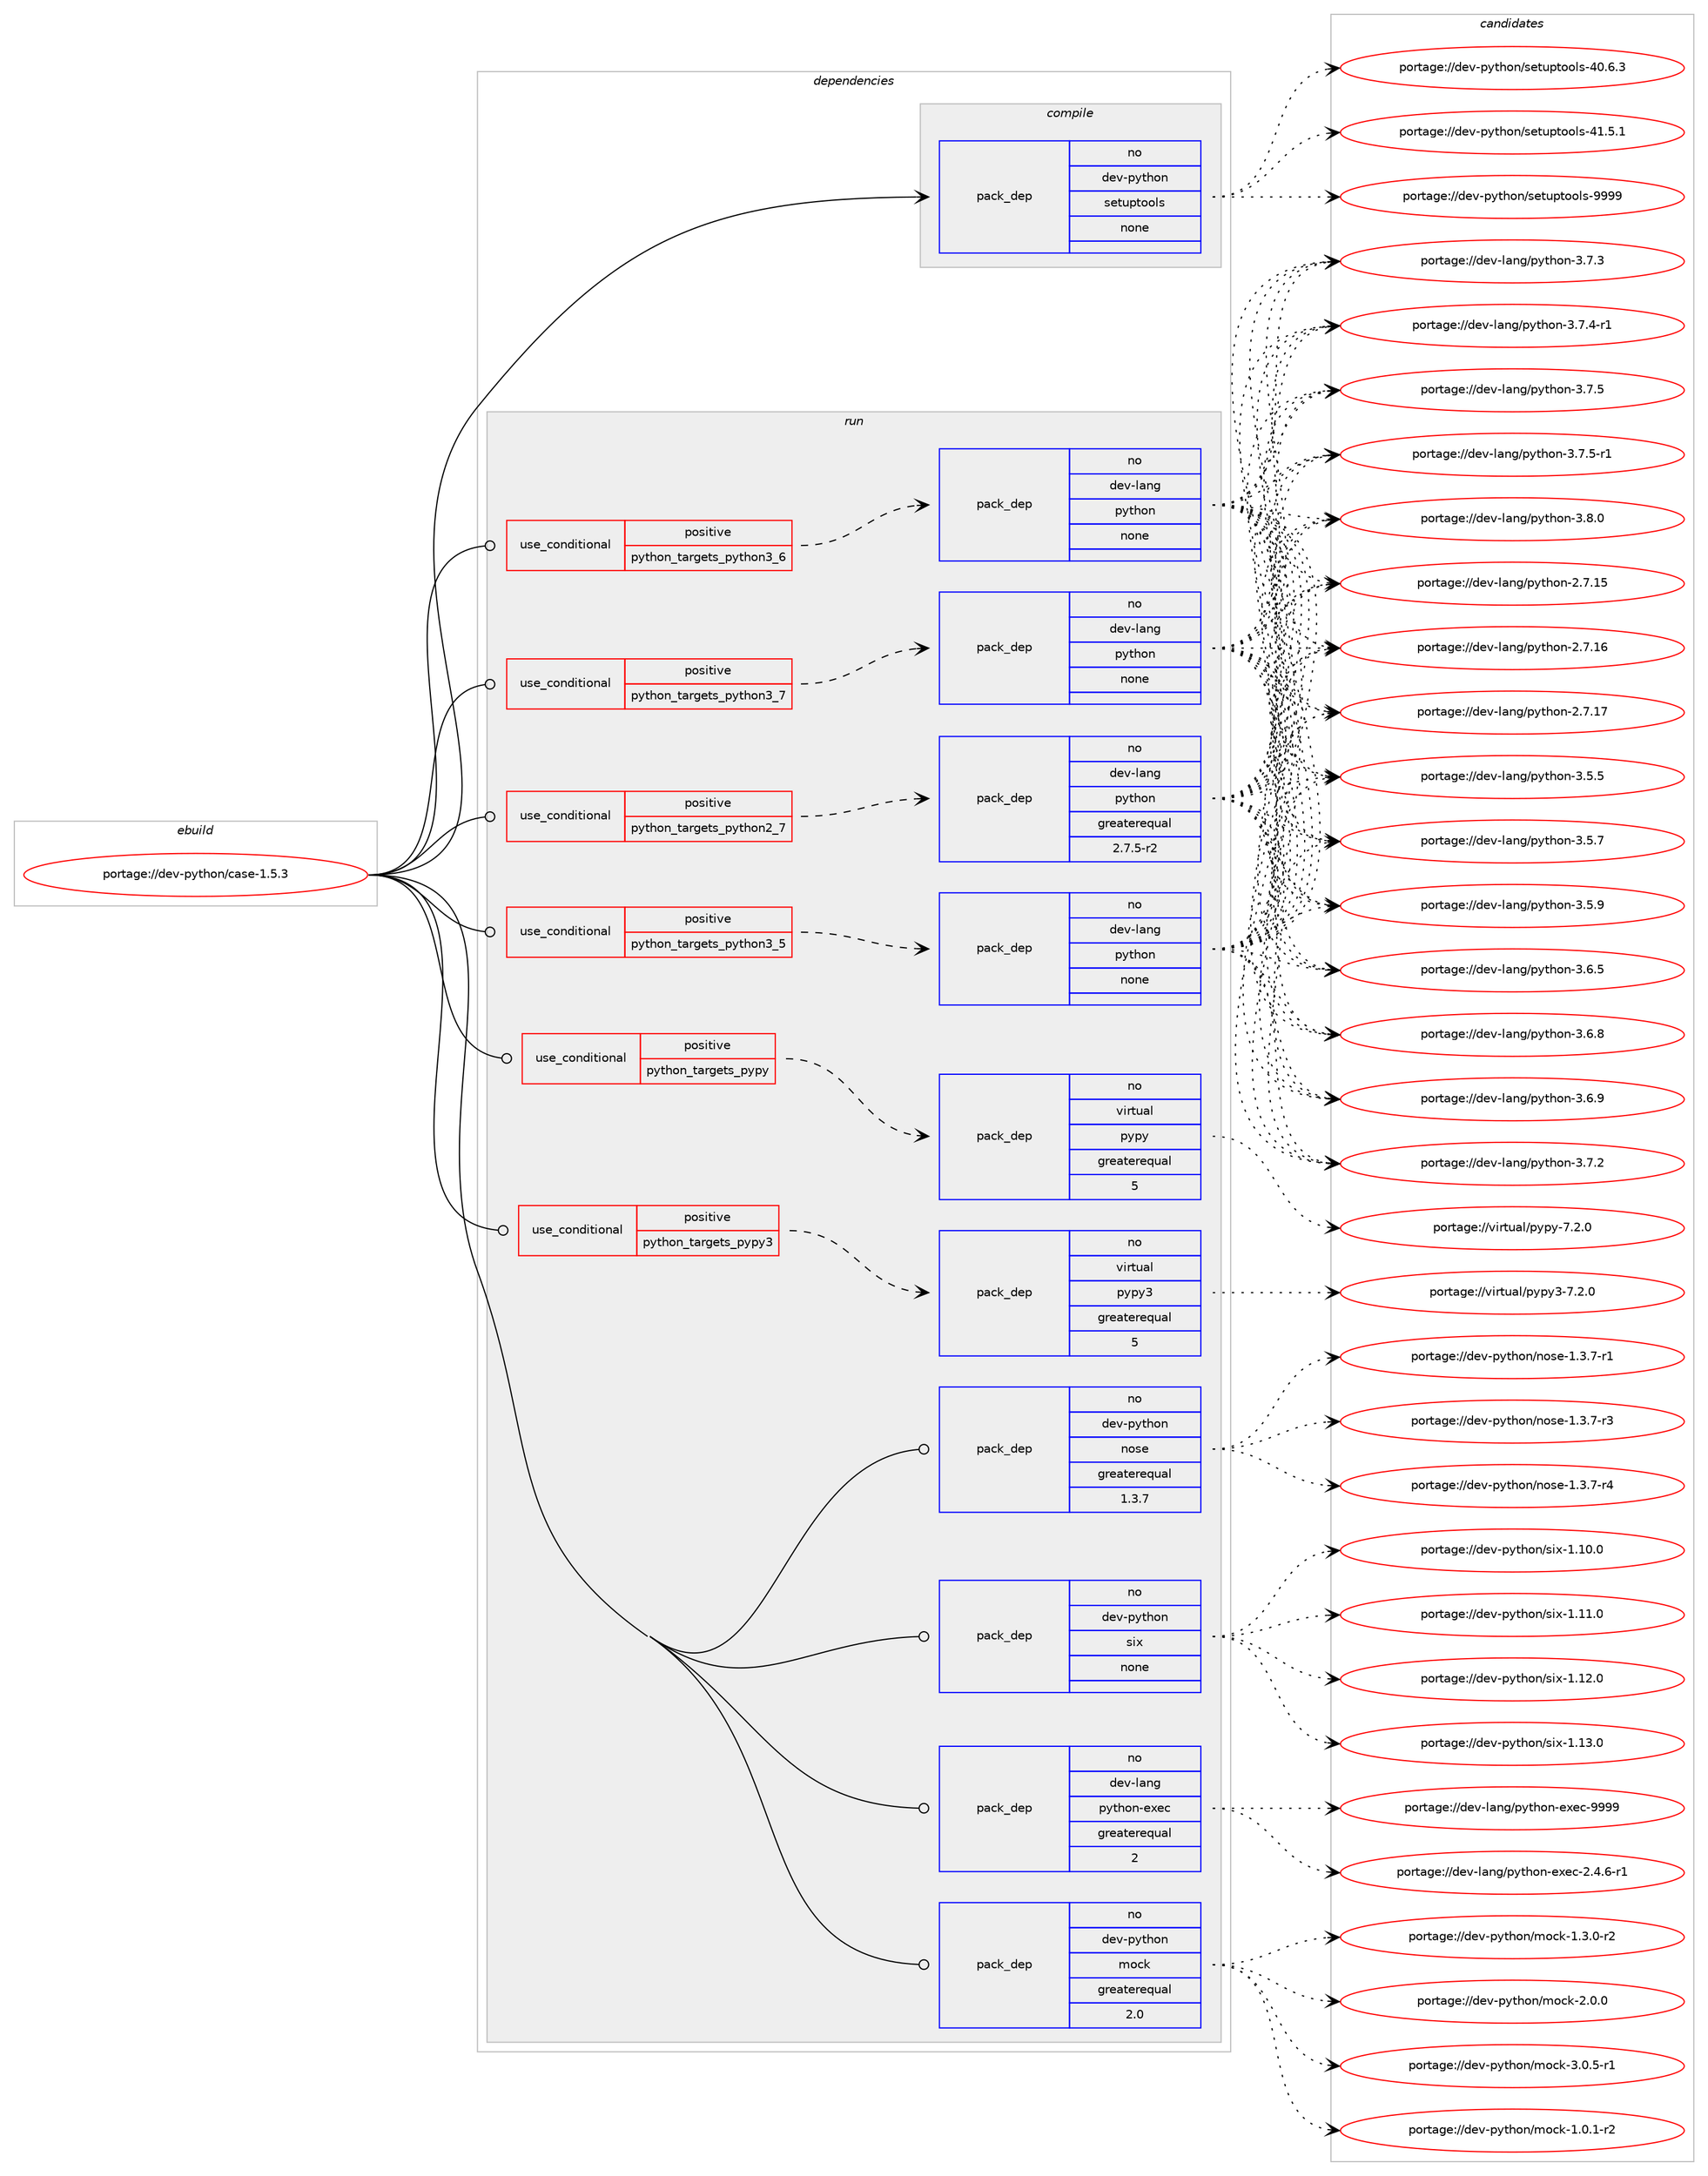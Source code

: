 digraph prolog {

# *************
# Graph options
# *************

newrank=true;
concentrate=true;
compound=true;
graph [rankdir=LR,fontname=Helvetica,fontsize=10,ranksep=1.5];#, ranksep=2.5, nodesep=0.2];
edge  [arrowhead=vee];
node  [fontname=Helvetica,fontsize=10];

# **********
# The ebuild
# **********

subgraph cluster_leftcol {
color=gray;
rank=same;
label=<<i>ebuild</i>>;
id [label="portage://dev-python/case-1.5.3", color=red, width=4, href="../dev-python/case-1.5.3.svg"];
}

# ****************
# The dependencies
# ****************

subgraph cluster_midcol {
color=gray;
label=<<i>dependencies</i>>;
subgraph cluster_compile {
fillcolor="#eeeeee";
style=filled;
label=<<i>compile</i>>;
subgraph pack103237 {
dependency133143 [label=<<TABLE BORDER="0" CELLBORDER="1" CELLSPACING="0" CELLPADDING="4" WIDTH="220"><TR><TD ROWSPAN="6" CELLPADDING="30">pack_dep</TD></TR><TR><TD WIDTH="110">no</TD></TR><TR><TD>dev-python</TD></TR><TR><TD>setuptools</TD></TR><TR><TD>none</TD></TR><TR><TD></TD></TR></TABLE>>, shape=none, color=blue];
}
id:e -> dependency133143:w [weight=20,style="solid",arrowhead="vee"];
}
subgraph cluster_compileandrun {
fillcolor="#eeeeee";
style=filled;
label=<<i>compile and run</i>>;
}
subgraph cluster_run {
fillcolor="#eeeeee";
style=filled;
label=<<i>run</i>>;
subgraph cond26596 {
dependency133144 [label=<<TABLE BORDER="0" CELLBORDER="1" CELLSPACING="0" CELLPADDING="4"><TR><TD ROWSPAN="3" CELLPADDING="10">use_conditional</TD></TR><TR><TD>positive</TD></TR><TR><TD>python_targets_pypy</TD></TR></TABLE>>, shape=none, color=red];
subgraph pack103238 {
dependency133145 [label=<<TABLE BORDER="0" CELLBORDER="1" CELLSPACING="0" CELLPADDING="4" WIDTH="220"><TR><TD ROWSPAN="6" CELLPADDING="30">pack_dep</TD></TR><TR><TD WIDTH="110">no</TD></TR><TR><TD>virtual</TD></TR><TR><TD>pypy</TD></TR><TR><TD>greaterequal</TD></TR><TR><TD>5</TD></TR></TABLE>>, shape=none, color=blue];
}
dependency133144:e -> dependency133145:w [weight=20,style="dashed",arrowhead="vee"];
}
id:e -> dependency133144:w [weight=20,style="solid",arrowhead="odot"];
subgraph cond26597 {
dependency133146 [label=<<TABLE BORDER="0" CELLBORDER="1" CELLSPACING="0" CELLPADDING="4"><TR><TD ROWSPAN="3" CELLPADDING="10">use_conditional</TD></TR><TR><TD>positive</TD></TR><TR><TD>python_targets_pypy3</TD></TR></TABLE>>, shape=none, color=red];
subgraph pack103239 {
dependency133147 [label=<<TABLE BORDER="0" CELLBORDER="1" CELLSPACING="0" CELLPADDING="4" WIDTH="220"><TR><TD ROWSPAN="6" CELLPADDING="30">pack_dep</TD></TR><TR><TD WIDTH="110">no</TD></TR><TR><TD>virtual</TD></TR><TR><TD>pypy3</TD></TR><TR><TD>greaterequal</TD></TR><TR><TD>5</TD></TR></TABLE>>, shape=none, color=blue];
}
dependency133146:e -> dependency133147:w [weight=20,style="dashed",arrowhead="vee"];
}
id:e -> dependency133146:w [weight=20,style="solid",arrowhead="odot"];
subgraph cond26598 {
dependency133148 [label=<<TABLE BORDER="0" CELLBORDER="1" CELLSPACING="0" CELLPADDING="4"><TR><TD ROWSPAN="3" CELLPADDING="10">use_conditional</TD></TR><TR><TD>positive</TD></TR><TR><TD>python_targets_python2_7</TD></TR></TABLE>>, shape=none, color=red];
subgraph pack103240 {
dependency133149 [label=<<TABLE BORDER="0" CELLBORDER="1" CELLSPACING="0" CELLPADDING="4" WIDTH="220"><TR><TD ROWSPAN="6" CELLPADDING="30">pack_dep</TD></TR><TR><TD WIDTH="110">no</TD></TR><TR><TD>dev-lang</TD></TR><TR><TD>python</TD></TR><TR><TD>greaterequal</TD></TR><TR><TD>2.7.5-r2</TD></TR></TABLE>>, shape=none, color=blue];
}
dependency133148:e -> dependency133149:w [weight=20,style="dashed",arrowhead="vee"];
}
id:e -> dependency133148:w [weight=20,style="solid",arrowhead="odot"];
subgraph cond26599 {
dependency133150 [label=<<TABLE BORDER="0" CELLBORDER="1" CELLSPACING="0" CELLPADDING="4"><TR><TD ROWSPAN="3" CELLPADDING="10">use_conditional</TD></TR><TR><TD>positive</TD></TR><TR><TD>python_targets_python3_5</TD></TR></TABLE>>, shape=none, color=red];
subgraph pack103241 {
dependency133151 [label=<<TABLE BORDER="0" CELLBORDER="1" CELLSPACING="0" CELLPADDING="4" WIDTH="220"><TR><TD ROWSPAN="6" CELLPADDING="30">pack_dep</TD></TR><TR><TD WIDTH="110">no</TD></TR><TR><TD>dev-lang</TD></TR><TR><TD>python</TD></TR><TR><TD>none</TD></TR><TR><TD></TD></TR></TABLE>>, shape=none, color=blue];
}
dependency133150:e -> dependency133151:w [weight=20,style="dashed",arrowhead="vee"];
}
id:e -> dependency133150:w [weight=20,style="solid",arrowhead="odot"];
subgraph cond26600 {
dependency133152 [label=<<TABLE BORDER="0" CELLBORDER="1" CELLSPACING="0" CELLPADDING="4"><TR><TD ROWSPAN="3" CELLPADDING="10">use_conditional</TD></TR><TR><TD>positive</TD></TR><TR><TD>python_targets_python3_6</TD></TR></TABLE>>, shape=none, color=red];
subgraph pack103242 {
dependency133153 [label=<<TABLE BORDER="0" CELLBORDER="1" CELLSPACING="0" CELLPADDING="4" WIDTH="220"><TR><TD ROWSPAN="6" CELLPADDING="30">pack_dep</TD></TR><TR><TD WIDTH="110">no</TD></TR><TR><TD>dev-lang</TD></TR><TR><TD>python</TD></TR><TR><TD>none</TD></TR><TR><TD></TD></TR></TABLE>>, shape=none, color=blue];
}
dependency133152:e -> dependency133153:w [weight=20,style="dashed",arrowhead="vee"];
}
id:e -> dependency133152:w [weight=20,style="solid",arrowhead="odot"];
subgraph cond26601 {
dependency133154 [label=<<TABLE BORDER="0" CELLBORDER="1" CELLSPACING="0" CELLPADDING="4"><TR><TD ROWSPAN="3" CELLPADDING="10">use_conditional</TD></TR><TR><TD>positive</TD></TR><TR><TD>python_targets_python3_7</TD></TR></TABLE>>, shape=none, color=red];
subgraph pack103243 {
dependency133155 [label=<<TABLE BORDER="0" CELLBORDER="1" CELLSPACING="0" CELLPADDING="4" WIDTH="220"><TR><TD ROWSPAN="6" CELLPADDING="30">pack_dep</TD></TR><TR><TD WIDTH="110">no</TD></TR><TR><TD>dev-lang</TD></TR><TR><TD>python</TD></TR><TR><TD>none</TD></TR><TR><TD></TD></TR></TABLE>>, shape=none, color=blue];
}
dependency133154:e -> dependency133155:w [weight=20,style="dashed",arrowhead="vee"];
}
id:e -> dependency133154:w [weight=20,style="solid",arrowhead="odot"];
subgraph pack103244 {
dependency133156 [label=<<TABLE BORDER="0" CELLBORDER="1" CELLSPACING="0" CELLPADDING="4" WIDTH="220"><TR><TD ROWSPAN="6" CELLPADDING="30">pack_dep</TD></TR><TR><TD WIDTH="110">no</TD></TR><TR><TD>dev-lang</TD></TR><TR><TD>python-exec</TD></TR><TR><TD>greaterequal</TD></TR><TR><TD>2</TD></TR></TABLE>>, shape=none, color=blue];
}
id:e -> dependency133156:w [weight=20,style="solid",arrowhead="odot"];
subgraph pack103245 {
dependency133157 [label=<<TABLE BORDER="0" CELLBORDER="1" CELLSPACING="0" CELLPADDING="4" WIDTH="220"><TR><TD ROWSPAN="6" CELLPADDING="30">pack_dep</TD></TR><TR><TD WIDTH="110">no</TD></TR><TR><TD>dev-python</TD></TR><TR><TD>mock</TD></TR><TR><TD>greaterequal</TD></TR><TR><TD>2.0</TD></TR></TABLE>>, shape=none, color=blue];
}
id:e -> dependency133157:w [weight=20,style="solid",arrowhead="odot"];
subgraph pack103246 {
dependency133158 [label=<<TABLE BORDER="0" CELLBORDER="1" CELLSPACING="0" CELLPADDING="4" WIDTH="220"><TR><TD ROWSPAN="6" CELLPADDING="30">pack_dep</TD></TR><TR><TD WIDTH="110">no</TD></TR><TR><TD>dev-python</TD></TR><TR><TD>nose</TD></TR><TR><TD>greaterequal</TD></TR><TR><TD>1.3.7</TD></TR></TABLE>>, shape=none, color=blue];
}
id:e -> dependency133158:w [weight=20,style="solid",arrowhead="odot"];
subgraph pack103247 {
dependency133159 [label=<<TABLE BORDER="0" CELLBORDER="1" CELLSPACING="0" CELLPADDING="4" WIDTH="220"><TR><TD ROWSPAN="6" CELLPADDING="30">pack_dep</TD></TR><TR><TD WIDTH="110">no</TD></TR><TR><TD>dev-python</TD></TR><TR><TD>six</TD></TR><TR><TD>none</TD></TR><TR><TD></TD></TR></TABLE>>, shape=none, color=blue];
}
id:e -> dependency133159:w [weight=20,style="solid",arrowhead="odot"];
}
}

# **************
# The candidates
# **************

subgraph cluster_choices {
rank=same;
color=gray;
label=<<i>candidates</i>>;

subgraph choice103237 {
color=black;
nodesep=1;
choiceportage100101118451121211161041111104711510111611711211611111110811545524846544651 [label="portage://dev-python/setuptools-40.6.3", color=red, width=4,href="../dev-python/setuptools-40.6.3.svg"];
choiceportage100101118451121211161041111104711510111611711211611111110811545524946534649 [label="portage://dev-python/setuptools-41.5.1", color=red, width=4,href="../dev-python/setuptools-41.5.1.svg"];
choiceportage10010111845112121116104111110471151011161171121161111111081154557575757 [label="portage://dev-python/setuptools-9999", color=red, width=4,href="../dev-python/setuptools-9999.svg"];
dependency133143:e -> choiceportage100101118451121211161041111104711510111611711211611111110811545524846544651:w [style=dotted,weight="100"];
dependency133143:e -> choiceportage100101118451121211161041111104711510111611711211611111110811545524946534649:w [style=dotted,weight="100"];
dependency133143:e -> choiceportage10010111845112121116104111110471151011161171121161111111081154557575757:w [style=dotted,weight="100"];
}
subgraph choice103238 {
color=black;
nodesep=1;
choiceportage1181051141161179710847112121112121455546504648 [label="portage://virtual/pypy-7.2.0", color=red, width=4,href="../virtual/pypy-7.2.0.svg"];
dependency133145:e -> choiceportage1181051141161179710847112121112121455546504648:w [style=dotted,weight="100"];
}
subgraph choice103239 {
color=black;
nodesep=1;
choiceportage118105114116117971084711212111212151455546504648 [label="portage://virtual/pypy3-7.2.0", color=red, width=4,href="../virtual/pypy3-7.2.0.svg"];
dependency133147:e -> choiceportage118105114116117971084711212111212151455546504648:w [style=dotted,weight="100"];
}
subgraph choice103240 {
color=black;
nodesep=1;
choiceportage10010111845108971101034711212111610411111045504655464953 [label="portage://dev-lang/python-2.7.15", color=red, width=4,href="../dev-lang/python-2.7.15.svg"];
choiceportage10010111845108971101034711212111610411111045504655464954 [label="portage://dev-lang/python-2.7.16", color=red, width=4,href="../dev-lang/python-2.7.16.svg"];
choiceportage10010111845108971101034711212111610411111045504655464955 [label="portage://dev-lang/python-2.7.17", color=red, width=4,href="../dev-lang/python-2.7.17.svg"];
choiceportage100101118451089711010347112121116104111110455146534653 [label="portage://dev-lang/python-3.5.5", color=red, width=4,href="../dev-lang/python-3.5.5.svg"];
choiceportage100101118451089711010347112121116104111110455146534655 [label="portage://dev-lang/python-3.5.7", color=red, width=4,href="../dev-lang/python-3.5.7.svg"];
choiceportage100101118451089711010347112121116104111110455146534657 [label="portage://dev-lang/python-3.5.9", color=red, width=4,href="../dev-lang/python-3.5.9.svg"];
choiceportage100101118451089711010347112121116104111110455146544653 [label="portage://dev-lang/python-3.6.5", color=red, width=4,href="../dev-lang/python-3.6.5.svg"];
choiceportage100101118451089711010347112121116104111110455146544656 [label="portage://dev-lang/python-3.6.8", color=red, width=4,href="../dev-lang/python-3.6.8.svg"];
choiceportage100101118451089711010347112121116104111110455146544657 [label="portage://dev-lang/python-3.6.9", color=red, width=4,href="../dev-lang/python-3.6.9.svg"];
choiceportage100101118451089711010347112121116104111110455146554650 [label="portage://dev-lang/python-3.7.2", color=red, width=4,href="../dev-lang/python-3.7.2.svg"];
choiceportage100101118451089711010347112121116104111110455146554651 [label="portage://dev-lang/python-3.7.3", color=red, width=4,href="../dev-lang/python-3.7.3.svg"];
choiceportage1001011184510897110103471121211161041111104551465546524511449 [label="portage://dev-lang/python-3.7.4-r1", color=red, width=4,href="../dev-lang/python-3.7.4-r1.svg"];
choiceportage100101118451089711010347112121116104111110455146554653 [label="portage://dev-lang/python-3.7.5", color=red, width=4,href="../dev-lang/python-3.7.5.svg"];
choiceportage1001011184510897110103471121211161041111104551465546534511449 [label="portage://dev-lang/python-3.7.5-r1", color=red, width=4,href="../dev-lang/python-3.7.5-r1.svg"];
choiceportage100101118451089711010347112121116104111110455146564648 [label="portage://dev-lang/python-3.8.0", color=red, width=4,href="../dev-lang/python-3.8.0.svg"];
dependency133149:e -> choiceportage10010111845108971101034711212111610411111045504655464953:w [style=dotted,weight="100"];
dependency133149:e -> choiceportage10010111845108971101034711212111610411111045504655464954:w [style=dotted,weight="100"];
dependency133149:e -> choiceportage10010111845108971101034711212111610411111045504655464955:w [style=dotted,weight="100"];
dependency133149:e -> choiceportage100101118451089711010347112121116104111110455146534653:w [style=dotted,weight="100"];
dependency133149:e -> choiceportage100101118451089711010347112121116104111110455146534655:w [style=dotted,weight="100"];
dependency133149:e -> choiceportage100101118451089711010347112121116104111110455146534657:w [style=dotted,weight="100"];
dependency133149:e -> choiceportage100101118451089711010347112121116104111110455146544653:w [style=dotted,weight="100"];
dependency133149:e -> choiceportage100101118451089711010347112121116104111110455146544656:w [style=dotted,weight="100"];
dependency133149:e -> choiceportage100101118451089711010347112121116104111110455146544657:w [style=dotted,weight="100"];
dependency133149:e -> choiceportage100101118451089711010347112121116104111110455146554650:w [style=dotted,weight="100"];
dependency133149:e -> choiceportage100101118451089711010347112121116104111110455146554651:w [style=dotted,weight="100"];
dependency133149:e -> choiceportage1001011184510897110103471121211161041111104551465546524511449:w [style=dotted,weight="100"];
dependency133149:e -> choiceportage100101118451089711010347112121116104111110455146554653:w [style=dotted,weight="100"];
dependency133149:e -> choiceportage1001011184510897110103471121211161041111104551465546534511449:w [style=dotted,weight="100"];
dependency133149:e -> choiceportage100101118451089711010347112121116104111110455146564648:w [style=dotted,weight="100"];
}
subgraph choice103241 {
color=black;
nodesep=1;
choiceportage10010111845108971101034711212111610411111045504655464953 [label="portage://dev-lang/python-2.7.15", color=red, width=4,href="../dev-lang/python-2.7.15.svg"];
choiceportage10010111845108971101034711212111610411111045504655464954 [label="portage://dev-lang/python-2.7.16", color=red, width=4,href="../dev-lang/python-2.7.16.svg"];
choiceportage10010111845108971101034711212111610411111045504655464955 [label="portage://dev-lang/python-2.7.17", color=red, width=4,href="../dev-lang/python-2.7.17.svg"];
choiceportage100101118451089711010347112121116104111110455146534653 [label="portage://dev-lang/python-3.5.5", color=red, width=4,href="../dev-lang/python-3.5.5.svg"];
choiceportage100101118451089711010347112121116104111110455146534655 [label="portage://dev-lang/python-3.5.7", color=red, width=4,href="../dev-lang/python-3.5.7.svg"];
choiceportage100101118451089711010347112121116104111110455146534657 [label="portage://dev-lang/python-3.5.9", color=red, width=4,href="../dev-lang/python-3.5.9.svg"];
choiceportage100101118451089711010347112121116104111110455146544653 [label="portage://dev-lang/python-3.6.5", color=red, width=4,href="../dev-lang/python-3.6.5.svg"];
choiceportage100101118451089711010347112121116104111110455146544656 [label="portage://dev-lang/python-3.6.8", color=red, width=4,href="../dev-lang/python-3.6.8.svg"];
choiceportage100101118451089711010347112121116104111110455146544657 [label="portage://dev-lang/python-3.6.9", color=red, width=4,href="../dev-lang/python-3.6.9.svg"];
choiceportage100101118451089711010347112121116104111110455146554650 [label="portage://dev-lang/python-3.7.2", color=red, width=4,href="../dev-lang/python-3.7.2.svg"];
choiceportage100101118451089711010347112121116104111110455146554651 [label="portage://dev-lang/python-3.7.3", color=red, width=4,href="../dev-lang/python-3.7.3.svg"];
choiceportage1001011184510897110103471121211161041111104551465546524511449 [label="portage://dev-lang/python-3.7.4-r1", color=red, width=4,href="../dev-lang/python-3.7.4-r1.svg"];
choiceportage100101118451089711010347112121116104111110455146554653 [label="portage://dev-lang/python-3.7.5", color=red, width=4,href="../dev-lang/python-3.7.5.svg"];
choiceportage1001011184510897110103471121211161041111104551465546534511449 [label="portage://dev-lang/python-3.7.5-r1", color=red, width=4,href="../dev-lang/python-3.7.5-r1.svg"];
choiceportage100101118451089711010347112121116104111110455146564648 [label="portage://dev-lang/python-3.8.0", color=red, width=4,href="../dev-lang/python-3.8.0.svg"];
dependency133151:e -> choiceportage10010111845108971101034711212111610411111045504655464953:w [style=dotted,weight="100"];
dependency133151:e -> choiceportage10010111845108971101034711212111610411111045504655464954:w [style=dotted,weight="100"];
dependency133151:e -> choiceportage10010111845108971101034711212111610411111045504655464955:w [style=dotted,weight="100"];
dependency133151:e -> choiceportage100101118451089711010347112121116104111110455146534653:w [style=dotted,weight="100"];
dependency133151:e -> choiceportage100101118451089711010347112121116104111110455146534655:w [style=dotted,weight="100"];
dependency133151:e -> choiceportage100101118451089711010347112121116104111110455146534657:w [style=dotted,weight="100"];
dependency133151:e -> choiceportage100101118451089711010347112121116104111110455146544653:w [style=dotted,weight="100"];
dependency133151:e -> choiceportage100101118451089711010347112121116104111110455146544656:w [style=dotted,weight="100"];
dependency133151:e -> choiceportage100101118451089711010347112121116104111110455146544657:w [style=dotted,weight="100"];
dependency133151:e -> choiceportage100101118451089711010347112121116104111110455146554650:w [style=dotted,weight="100"];
dependency133151:e -> choiceportage100101118451089711010347112121116104111110455146554651:w [style=dotted,weight="100"];
dependency133151:e -> choiceportage1001011184510897110103471121211161041111104551465546524511449:w [style=dotted,weight="100"];
dependency133151:e -> choiceportage100101118451089711010347112121116104111110455146554653:w [style=dotted,weight="100"];
dependency133151:e -> choiceportage1001011184510897110103471121211161041111104551465546534511449:w [style=dotted,weight="100"];
dependency133151:e -> choiceportage100101118451089711010347112121116104111110455146564648:w [style=dotted,weight="100"];
}
subgraph choice103242 {
color=black;
nodesep=1;
choiceportage10010111845108971101034711212111610411111045504655464953 [label="portage://dev-lang/python-2.7.15", color=red, width=4,href="../dev-lang/python-2.7.15.svg"];
choiceportage10010111845108971101034711212111610411111045504655464954 [label="portage://dev-lang/python-2.7.16", color=red, width=4,href="../dev-lang/python-2.7.16.svg"];
choiceportage10010111845108971101034711212111610411111045504655464955 [label="portage://dev-lang/python-2.7.17", color=red, width=4,href="../dev-lang/python-2.7.17.svg"];
choiceportage100101118451089711010347112121116104111110455146534653 [label="portage://dev-lang/python-3.5.5", color=red, width=4,href="../dev-lang/python-3.5.5.svg"];
choiceportage100101118451089711010347112121116104111110455146534655 [label="portage://dev-lang/python-3.5.7", color=red, width=4,href="../dev-lang/python-3.5.7.svg"];
choiceportage100101118451089711010347112121116104111110455146534657 [label="portage://dev-lang/python-3.5.9", color=red, width=4,href="../dev-lang/python-3.5.9.svg"];
choiceportage100101118451089711010347112121116104111110455146544653 [label="portage://dev-lang/python-3.6.5", color=red, width=4,href="../dev-lang/python-3.6.5.svg"];
choiceportage100101118451089711010347112121116104111110455146544656 [label="portage://dev-lang/python-3.6.8", color=red, width=4,href="../dev-lang/python-3.6.8.svg"];
choiceportage100101118451089711010347112121116104111110455146544657 [label="portage://dev-lang/python-3.6.9", color=red, width=4,href="../dev-lang/python-3.6.9.svg"];
choiceportage100101118451089711010347112121116104111110455146554650 [label="portage://dev-lang/python-3.7.2", color=red, width=4,href="../dev-lang/python-3.7.2.svg"];
choiceportage100101118451089711010347112121116104111110455146554651 [label="portage://dev-lang/python-3.7.3", color=red, width=4,href="../dev-lang/python-3.7.3.svg"];
choiceportage1001011184510897110103471121211161041111104551465546524511449 [label="portage://dev-lang/python-3.7.4-r1", color=red, width=4,href="../dev-lang/python-3.7.4-r1.svg"];
choiceportage100101118451089711010347112121116104111110455146554653 [label="portage://dev-lang/python-3.7.5", color=red, width=4,href="../dev-lang/python-3.7.5.svg"];
choiceportage1001011184510897110103471121211161041111104551465546534511449 [label="portage://dev-lang/python-3.7.5-r1", color=red, width=4,href="../dev-lang/python-3.7.5-r1.svg"];
choiceportage100101118451089711010347112121116104111110455146564648 [label="portage://dev-lang/python-3.8.0", color=red, width=4,href="../dev-lang/python-3.8.0.svg"];
dependency133153:e -> choiceportage10010111845108971101034711212111610411111045504655464953:w [style=dotted,weight="100"];
dependency133153:e -> choiceportage10010111845108971101034711212111610411111045504655464954:w [style=dotted,weight="100"];
dependency133153:e -> choiceportage10010111845108971101034711212111610411111045504655464955:w [style=dotted,weight="100"];
dependency133153:e -> choiceportage100101118451089711010347112121116104111110455146534653:w [style=dotted,weight="100"];
dependency133153:e -> choiceportage100101118451089711010347112121116104111110455146534655:w [style=dotted,weight="100"];
dependency133153:e -> choiceportage100101118451089711010347112121116104111110455146534657:w [style=dotted,weight="100"];
dependency133153:e -> choiceportage100101118451089711010347112121116104111110455146544653:w [style=dotted,weight="100"];
dependency133153:e -> choiceportage100101118451089711010347112121116104111110455146544656:w [style=dotted,weight="100"];
dependency133153:e -> choiceportage100101118451089711010347112121116104111110455146544657:w [style=dotted,weight="100"];
dependency133153:e -> choiceportage100101118451089711010347112121116104111110455146554650:w [style=dotted,weight="100"];
dependency133153:e -> choiceportage100101118451089711010347112121116104111110455146554651:w [style=dotted,weight="100"];
dependency133153:e -> choiceportage1001011184510897110103471121211161041111104551465546524511449:w [style=dotted,weight="100"];
dependency133153:e -> choiceportage100101118451089711010347112121116104111110455146554653:w [style=dotted,weight="100"];
dependency133153:e -> choiceportage1001011184510897110103471121211161041111104551465546534511449:w [style=dotted,weight="100"];
dependency133153:e -> choiceportage100101118451089711010347112121116104111110455146564648:w [style=dotted,weight="100"];
}
subgraph choice103243 {
color=black;
nodesep=1;
choiceportage10010111845108971101034711212111610411111045504655464953 [label="portage://dev-lang/python-2.7.15", color=red, width=4,href="../dev-lang/python-2.7.15.svg"];
choiceportage10010111845108971101034711212111610411111045504655464954 [label="portage://dev-lang/python-2.7.16", color=red, width=4,href="../dev-lang/python-2.7.16.svg"];
choiceportage10010111845108971101034711212111610411111045504655464955 [label="portage://dev-lang/python-2.7.17", color=red, width=4,href="../dev-lang/python-2.7.17.svg"];
choiceportage100101118451089711010347112121116104111110455146534653 [label="portage://dev-lang/python-3.5.5", color=red, width=4,href="../dev-lang/python-3.5.5.svg"];
choiceportage100101118451089711010347112121116104111110455146534655 [label="portage://dev-lang/python-3.5.7", color=red, width=4,href="../dev-lang/python-3.5.7.svg"];
choiceportage100101118451089711010347112121116104111110455146534657 [label="portage://dev-lang/python-3.5.9", color=red, width=4,href="../dev-lang/python-3.5.9.svg"];
choiceportage100101118451089711010347112121116104111110455146544653 [label="portage://dev-lang/python-3.6.5", color=red, width=4,href="../dev-lang/python-3.6.5.svg"];
choiceportage100101118451089711010347112121116104111110455146544656 [label="portage://dev-lang/python-3.6.8", color=red, width=4,href="../dev-lang/python-3.6.8.svg"];
choiceportage100101118451089711010347112121116104111110455146544657 [label="portage://dev-lang/python-3.6.9", color=red, width=4,href="../dev-lang/python-3.6.9.svg"];
choiceportage100101118451089711010347112121116104111110455146554650 [label="portage://dev-lang/python-3.7.2", color=red, width=4,href="../dev-lang/python-3.7.2.svg"];
choiceportage100101118451089711010347112121116104111110455146554651 [label="portage://dev-lang/python-3.7.3", color=red, width=4,href="../dev-lang/python-3.7.3.svg"];
choiceportage1001011184510897110103471121211161041111104551465546524511449 [label="portage://dev-lang/python-3.7.4-r1", color=red, width=4,href="../dev-lang/python-3.7.4-r1.svg"];
choiceportage100101118451089711010347112121116104111110455146554653 [label="portage://dev-lang/python-3.7.5", color=red, width=4,href="../dev-lang/python-3.7.5.svg"];
choiceportage1001011184510897110103471121211161041111104551465546534511449 [label="portage://dev-lang/python-3.7.5-r1", color=red, width=4,href="../dev-lang/python-3.7.5-r1.svg"];
choiceportage100101118451089711010347112121116104111110455146564648 [label="portage://dev-lang/python-3.8.0", color=red, width=4,href="../dev-lang/python-3.8.0.svg"];
dependency133155:e -> choiceportage10010111845108971101034711212111610411111045504655464953:w [style=dotted,weight="100"];
dependency133155:e -> choiceportage10010111845108971101034711212111610411111045504655464954:w [style=dotted,weight="100"];
dependency133155:e -> choiceportage10010111845108971101034711212111610411111045504655464955:w [style=dotted,weight="100"];
dependency133155:e -> choiceportage100101118451089711010347112121116104111110455146534653:w [style=dotted,weight="100"];
dependency133155:e -> choiceportage100101118451089711010347112121116104111110455146534655:w [style=dotted,weight="100"];
dependency133155:e -> choiceportage100101118451089711010347112121116104111110455146534657:w [style=dotted,weight="100"];
dependency133155:e -> choiceportage100101118451089711010347112121116104111110455146544653:w [style=dotted,weight="100"];
dependency133155:e -> choiceportage100101118451089711010347112121116104111110455146544656:w [style=dotted,weight="100"];
dependency133155:e -> choiceportage100101118451089711010347112121116104111110455146544657:w [style=dotted,weight="100"];
dependency133155:e -> choiceportage100101118451089711010347112121116104111110455146554650:w [style=dotted,weight="100"];
dependency133155:e -> choiceportage100101118451089711010347112121116104111110455146554651:w [style=dotted,weight="100"];
dependency133155:e -> choiceportage1001011184510897110103471121211161041111104551465546524511449:w [style=dotted,weight="100"];
dependency133155:e -> choiceportage100101118451089711010347112121116104111110455146554653:w [style=dotted,weight="100"];
dependency133155:e -> choiceportage1001011184510897110103471121211161041111104551465546534511449:w [style=dotted,weight="100"];
dependency133155:e -> choiceportage100101118451089711010347112121116104111110455146564648:w [style=dotted,weight="100"];
}
subgraph choice103244 {
color=black;
nodesep=1;
choiceportage10010111845108971101034711212111610411111045101120101994550465246544511449 [label="portage://dev-lang/python-exec-2.4.6-r1", color=red, width=4,href="../dev-lang/python-exec-2.4.6-r1.svg"];
choiceportage10010111845108971101034711212111610411111045101120101994557575757 [label="portage://dev-lang/python-exec-9999", color=red, width=4,href="../dev-lang/python-exec-9999.svg"];
dependency133156:e -> choiceportage10010111845108971101034711212111610411111045101120101994550465246544511449:w [style=dotted,weight="100"];
dependency133156:e -> choiceportage10010111845108971101034711212111610411111045101120101994557575757:w [style=dotted,weight="100"];
}
subgraph choice103245 {
color=black;
nodesep=1;
choiceportage1001011184511212111610411111047109111991074549464846494511450 [label="portage://dev-python/mock-1.0.1-r2", color=red, width=4,href="../dev-python/mock-1.0.1-r2.svg"];
choiceportage1001011184511212111610411111047109111991074549465146484511450 [label="portage://dev-python/mock-1.3.0-r2", color=red, width=4,href="../dev-python/mock-1.3.0-r2.svg"];
choiceportage100101118451121211161041111104710911199107455046484648 [label="portage://dev-python/mock-2.0.0", color=red, width=4,href="../dev-python/mock-2.0.0.svg"];
choiceportage1001011184511212111610411111047109111991074551464846534511449 [label="portage://dev-python/mock-3.0.5-r1", color=red, width=4,href="../dev-python/mock-3.0.5-r1.svg"];
dependency133157:e -> choiceportage1001011184511212111610411111047109111991074549464846494511450:w [style=dotted,weight="100"];
dependency133157:e -> choiceportage1001011184511212111610411111047109111991074549465146484511450:w [style=dotted,weight="100"];
dependency133157:e -> choiceportage100101118451121211161041111104710911199107455046484648:w [style=dotted,weight="100"];
dependency133157:e -> choiceportage1001011184511212111610411111047109111991074551464846534511449:w [style=dotted,weight="100"];
}
subgraph choice103246 {
color=black;
nodesep=1;
choiceportage10010111845112121116104111110471101111151014549465146554511449 [label="portage://dev-python/nose-1.3.7-r1", color=red, width=4,href="../dev-python/nose-1.3.7-r1.svg"];
choiceportage10010111845112121116104111110471101111151014549465146554511451 [label="portage://dev-python/nose-1.3.7-r3", color=red, width=4,href="../dev-python/nose-1.3.7-r3.svg"];
choiceportage10010111845112121116104111110471101111151014549465146554511452 [label="portage://dev-python/nose-1.3.7-r4", color=red, width=4,href="../dev-python/nose-1.3.7-r4.svg"];
dependency133158:e -> choiceportage10010111845112121116104111110471101111151014549465146554511449:w [style=dotted,weight="100"];
dependency133158:e -> choiceportage10010111845112121116104111110471101111151014549465146554511451:w [style=dotted,weight="100"];
dependency133158:e -> choiceportage10010111845112121116104111110471101111151014549465146554511452:w [style=dotted,weight="100"];
}
subgraph choice103247 {
color=black;
nodesep=1;
choiceportage100101118451121211161041111104711510512045494649484648 [label="portage://dev-python/six-1.10.0", color=red, width=4,href="../dev-python/six-1.10.0.svg"];
choiceportage100101118451121211161041111104711510512045494649494648 [label="portage://dev-python/six-1.11.0", color=red, width=4,href="../dev-python/six-1.11.0.svg"];
choiceportage100101118451121211161041111104711510512045494649504648 [label="portage://dev-python/six-1.12.0", color=red, width=4,href="../dev-python/six-1.12.0.svg"];
choiceportage100101118451121211161041111104711510512045494649514648 [label="portage://dev-python/six-1.13.0", color=red, width=4,href="../dev-python/six-1.13.0.svg"];
dependency133159:e -> choiceportage100101118451121211161041111104711510512045494649484648:w [style=dotted,weight="100"];
dependency133159:e -> choiceportage100101118451121211161041111104711510512045494649494648:w [style=dotted,weight="100"];
dependency133159:e -> choiceportage100101118451121211161041111104711510512045494649504648:w [style=dotted,weight="100"];
dependency133159:e -> choiceportage100101118451121211161041111104711510512045494649514648:w [style=dotted,weight="100"];
}
}

}
